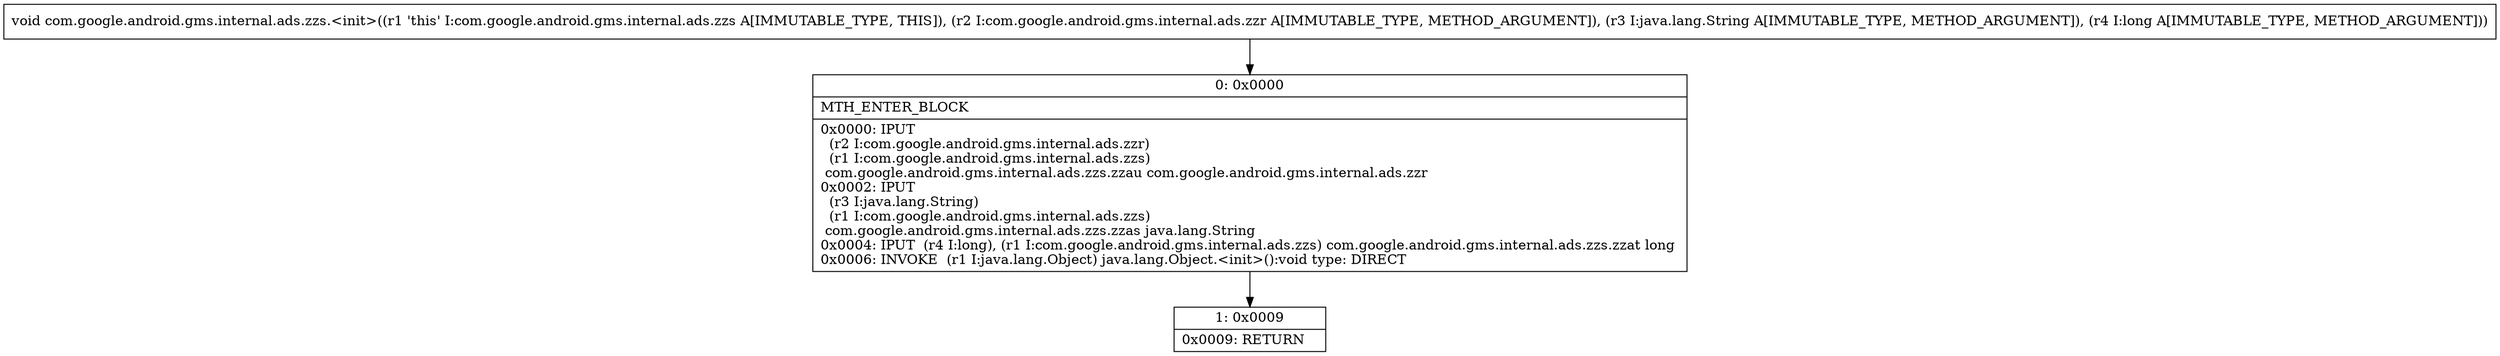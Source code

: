 digraph "CFG forcom.google.android.gms.internal.ads.zzs.\<init\>(Lcom\/google\/android\/gms\/internal\/ads\/zzr;Ljava\/lang\/String;J)V" {
Node_0 [shape=record,label="{0\:\ 0x0000|MTH_ENTER_BLOCK\l|0x0000: IPUT  \l  (r2 I:com.google.android.gms.internal.ads.zzr)\l  (r1 I:com.google.android.gms.internal.ads.zzs)\l com.google.android.gms.internal.ads.zzs.zzau com.google.android.gms.internal.ads.zzr \l0x0002: IPUT  \l  (r3 I:java.lang.String)\l  (r1 I:com.google.android.gms.internal.ads.zzs)\l com.google.android.gms.internal.ads.zzs.zzas java.lang.String \l0x0004: IPUT  (r4 I:long), (r1 I:com.google.android.gms.internal.ads.zzs) com.google.android.gms.internal.ads.zzs.zzat long \l0x0006: INVOKE  (r1 I:java.lang.Object) java.lang.Object.\<init\>():void type: DIRECT \l}"];
Node_1 [shape=record,label="{1\:\ 0x0009|0x0009: RETURN   \l}"];
MethodNode[shape=record,label="{void com.google.android.gms.internal.ads.zzs.\<init\>((r1 'this' I:com.google.android.gms.internal.ads.zzs A[IMMUTABLE_TYPE, THIS]), (r2 I:com.google.android.gms.internal.ads.zzr A[IMMUTABLE_TYPE, METHOD_ARGUMENT]), (r3 I:java.lang.String A[IMMUTABLE_TYPE, METHOD_ARGUMENT]), (r4 I:long A[IMMUTABLE_TYPE, METHOD_ARGUMENT])) }"];
MethodNode -> Node_0;
Node_0 -> Node_1;
}

